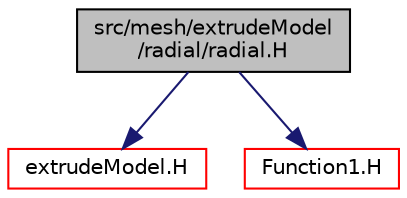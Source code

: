 digraph "src/mesh/extrudeModel/radial/radial.H"
{
  bgcolor="transparent";
  edge [fontname="Helvetica",fontsize="10",labelfontname="Helvetica",labelfontsize="10"];
  node [fontname="Helvetica",fontsize="10",shape=record];
  Node0 [label="src/mesh/extrudeModel\l/radial/radial.H",height=0.2,width=0.4,color="black", fillcolor="grey75", style="filled", fontcolor="black"];
  Node0 -> Node1 [color="midnightblue",fontsize="10",style="solid",fontname="Helvetica"];
  Node1 [label="extrudeModel.H",height=0.2,width=0.4,color="red",URL="$a07649.html"];
  Node0 -> Node96 [color="midnightblue",fontsize="10",style="solid",fontname="Helvetica"];
  Node96 [label="Function1.H",height=0.2,width=0.4,color="red",URL="$a12998.html"];
}
